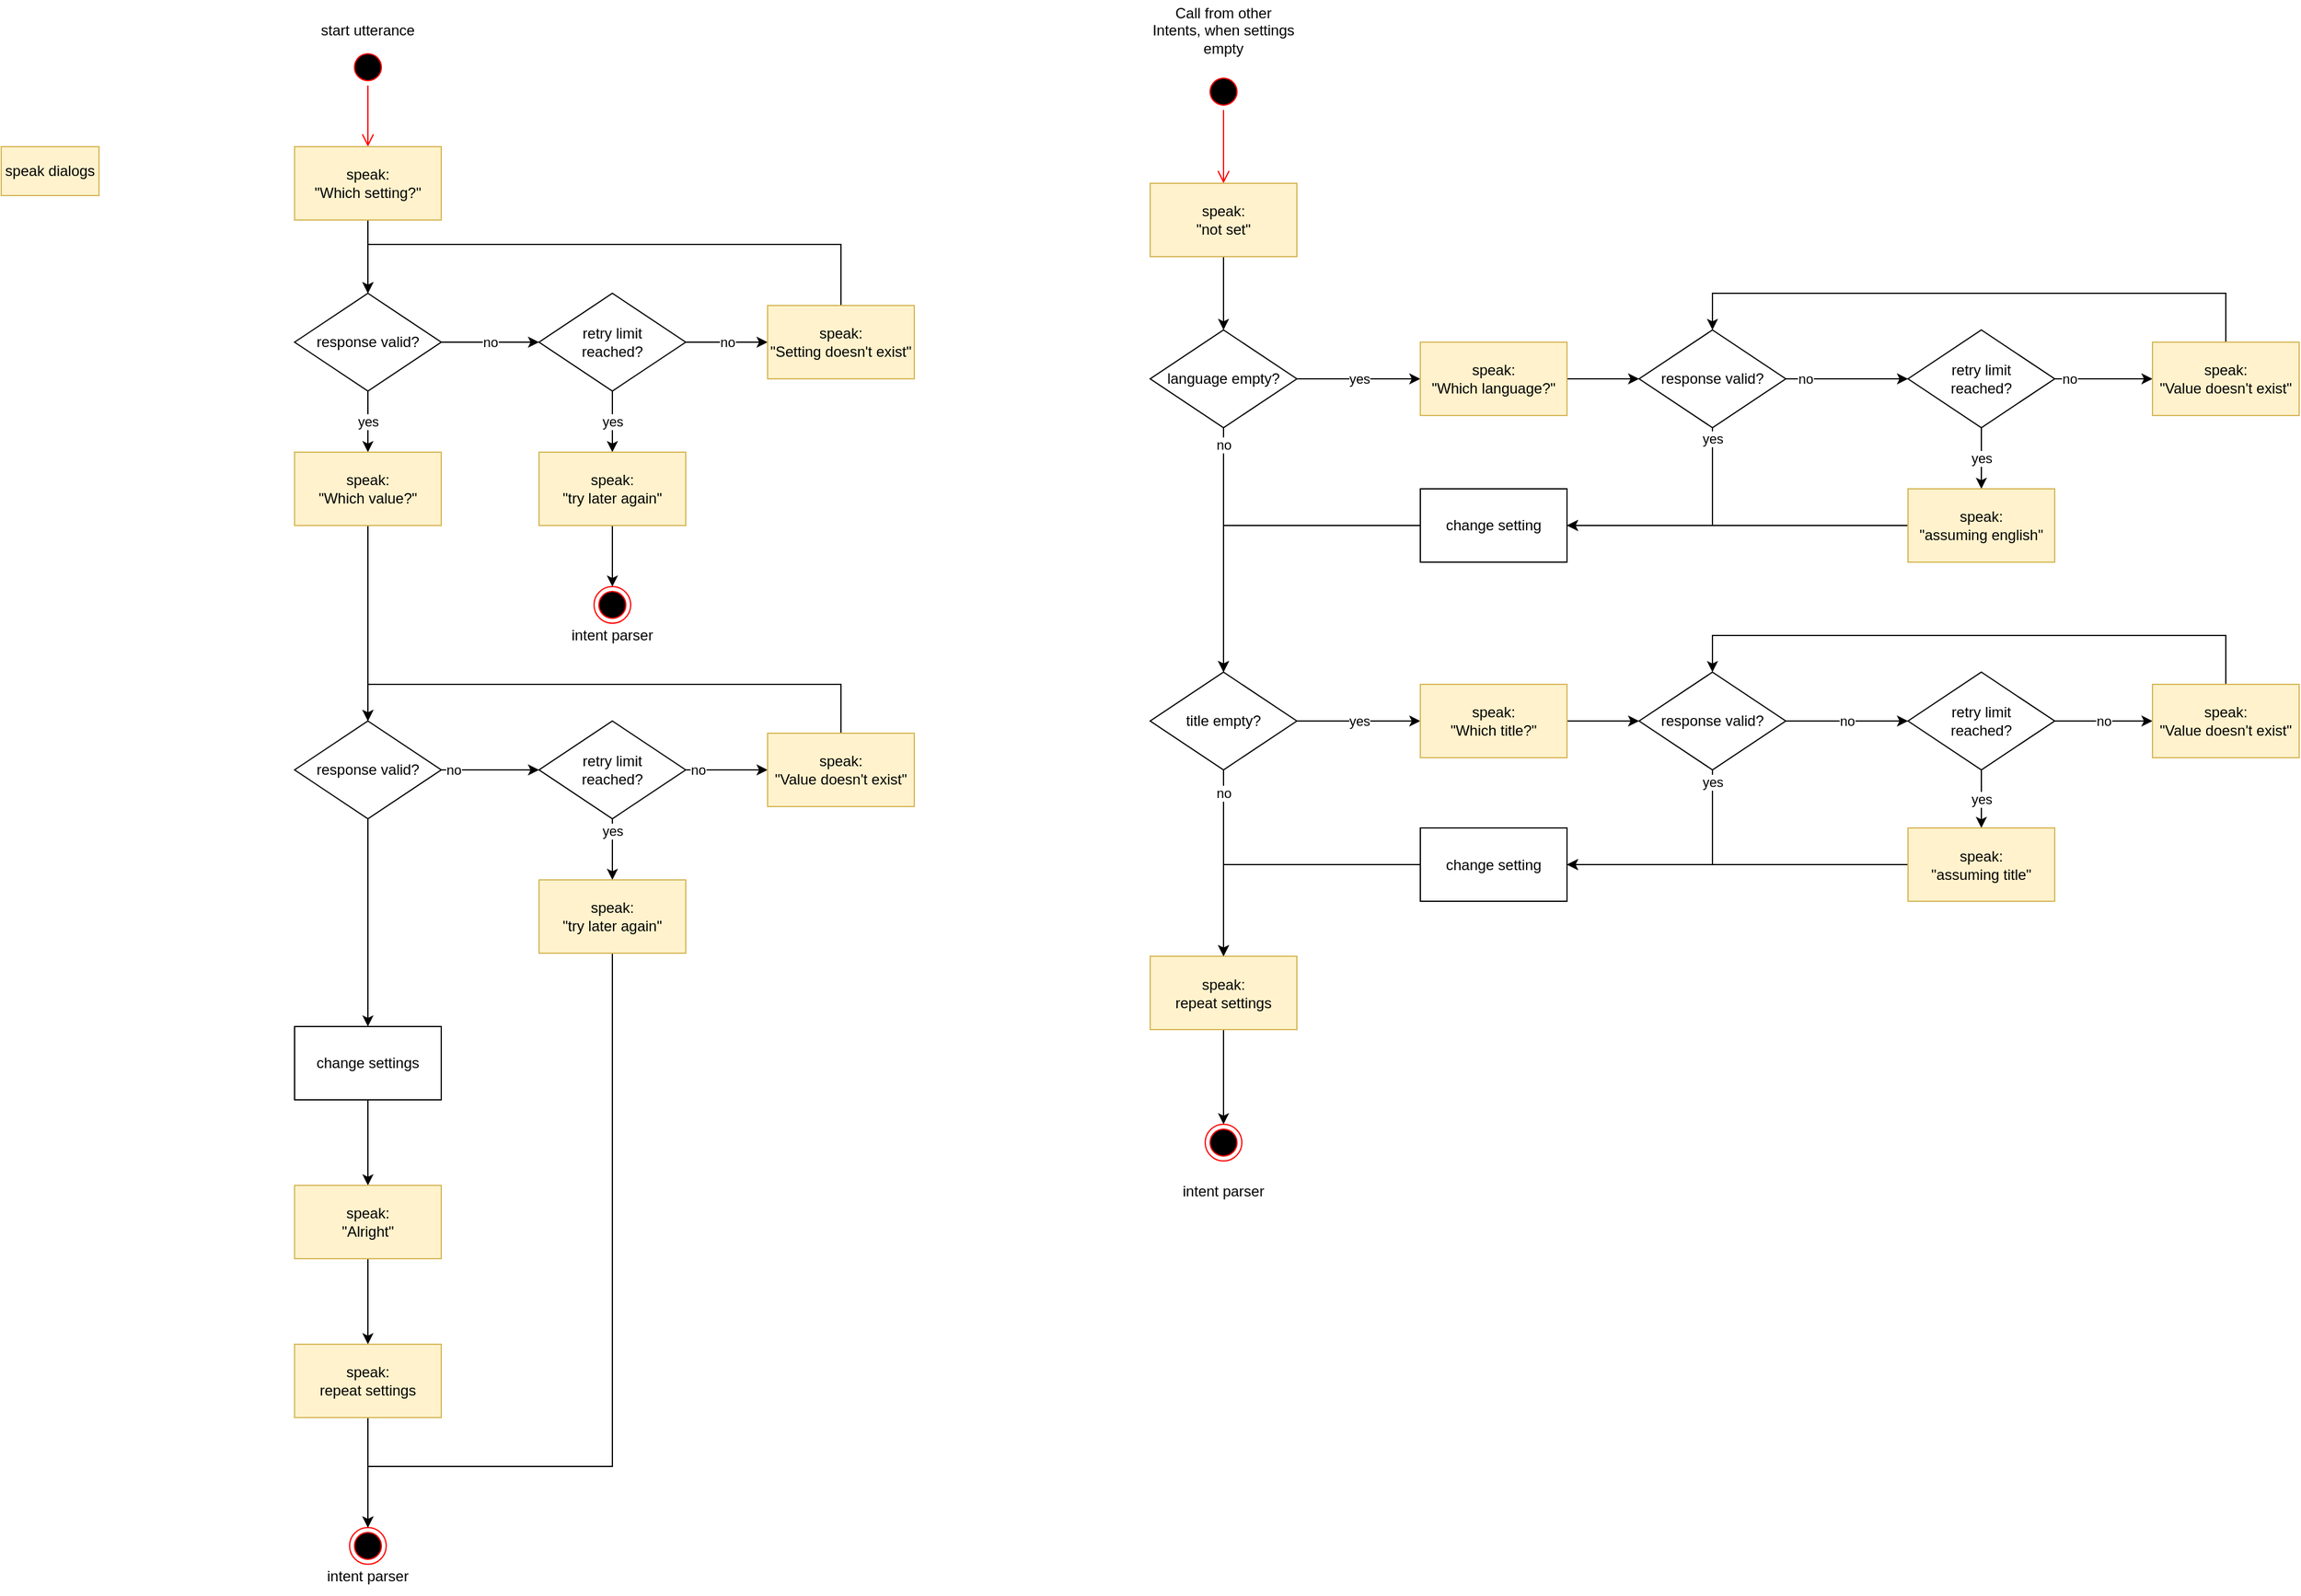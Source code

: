 <mxfile version="14.1.8" type="device"><diagram id="C5RBs43oDa-KdzZeNtuy" name="Page-1"><mxGraphModel dx="2172" dy="2781" grid="1" gridSize="10" guides="1" tooltips="1" connect="1" arrows="1" fold="1" page="1" pageScale="1" pageWidth="827" pageHeight="1169" math="0" shadow="0"><root><mxCell id="WIyWlLk6GJQsqaUBKTNV-0"/><mxCell id="WIyWlLk6GJQsqaUBKTNV-1" parent="WIyWlLk6GJQsqaUBKTNV-0"/><mxCell id="3QQpuneJnvgC7li6lilM-70" value="speak dialogs" style="rounded=0;whiteSpace=wrap;html=1;fillColor=#fff2cc;strokeColor=#d6b656;" parent="WIyWlLk6GJQsqaUBKTNV-1" vertex="1"><mxGeometry x="80" width="80" height="40" as="geometry"/></mxCell><mxCell id="1Pgt1DH3HRJ9_toSjhPw-0" value="" style="ellipse;html=1;shape=startState;fillColor=#000000;strokeColor=#ff0000;" parent="WIyWlLk6GJQsqaUBKTNV-1" vertex="1"><mxGeometry x="365" y="-80" width="30" height="30" as="geometry"/></mxCell><mxCell id="1Pgt1DH3HRJ9_toSjhPw-1" value="" style="edgeStyle=orthogonalEdgeStyle;html=1;verticalAlign=bottom;endArrow=open;endSize=8;strokeColor=#ff0000;rounded=0;entryX=0.5;entryY=0;entryDx=0;entryDy=0;" parent="WIyWlLk6GJQsqaUBKTNV-1" source="1Pgt1DH3HRJ9_toSjhPw-0" target="oGBUWIKl5ij2WDMDeETl-0" edge="1"><mxGeometry relative="1" as="geometry"><mxPoint x="380" as="targetPoint"/></mxGeometry></mxCell><mxCell id="1Pgt1DH3HRJ9_toSjhPw-2" value="start utterance" style="text;html=1;strokeColor=none;fillColor=none;align=center;verticalAlign=middle;whiteSpace=wrap;rounded=0;" parent="WIyWlLk6GJQsqaUBKTNV-1" vertex="1"><mxGeometry x="320" y="-110" width="120" height="30" as="geometry"/></mxCell><mxCell id="1Pgt1DH3HRJ9_toSjhPw-7" value="" style="ellipse;html=1;shape=endState;fillColor=#000000;strokeColor=#ff0000;" parent="WIyWlLk6GJQsqaUBKTNV-1" vertex="1"><mxGeometry x="565" y="360" width="30" height="30" as="geometry"/></mxCell><mxCell id="1Pgt1DH3HRJ9_toSjhPw-8" value="intent parser" style="text;html=1;strokeColor=none;fillColor=none;align=center;verticalAlign=middle;whiteSpace=wrap;rounded=0;" parent="WIyWlLk6GJQsqaUBKTNV-1" vertex="1"><mxGeometry x="520" y="385" width="120" height="30" as="geometry"/></mxCell><mxCell id="oGBUWIKl5ij2WDMDeETl-3" style="edgeStyle=orthogonalEdgeStyle;rounded=0;orthogonalLoop=1;jettySize=auto;html=1;exitX=0.5;exitY=1;exitDx=0;exitDy=0;entryX=0.5;entryY=0;entryDx=0;entryDy=0;" parent="WIyWlLk6GJQsqaUBKTNV-1" source="oGBUWIKl5ij2WDMDeETl-0" target="oGBUWIKl5ij2WDMDeETl-2" edge="1"><mxGeometry relative="1" as="geometry"/></mxCell><mxCell id="oGBUWIKl5ij2WDMDeETl-0" value="speak:&lt;br&gt;&quot;Which setting?&quot;" style="rounded=0;whiteSpace=wrap;html=1;fillColor=#fff2cc;strokeColor=#d6b656;" parent="WIyWlLk6GJQsqaUBKTNV-1" vertex="1"><mxGeometry x="320" width="120" height="60" as="geometry"/></mxCell><mxCell id="oGBUWIKl5ij2WDMDeETl-5" value="no" style="edgeStyle=orthogonalEdgeStyle;rounded=0;orthogonalLoop=1;jettySize=auto;html=1;exitX=1;exitY=0.5;exitDx=0;exitDy=0;entryX=0;entryY=0.5;entryDx=0;entryDy=0;" parent="WIyWlLk6GJQsqaUBKTNV-1" source="oGBUWIKl5ij2WDMDeETl-2" target="oGBUWIKl5ij2WDMDeETl-4" edge="1"><mxGeometry relative="1" as="geometry"/></mxCell><mxCell id="oGBUWIKl5ij2WDMDeETl-14" value="yes" style="edgeStyle=orthogonalEdgeStyle;rounded=0;orthogonalLoop=1;jettySize=auto;html=1;" parent="WIyWlLk6GJQsqaUBKTNV-1" source="oGBUWIKl5ij2WDMDeETl-2" target="oGBUWIKl5ij2WDMDeETl-13" edge="1"><mxGeometry relative="1" as="geometry"/></mxCell><mxCell id="oGBUWIKl5ij2WDMDeETl-2" value="response valid?" style="rhombus;whiteSpace=wrap;html=1;" parent="WIyWlLk6GJQsqaUBKTNV-1" vertex="1"><mxGeometry x="320" y="120" width="120" height="80" as="geometry"/></mxCell><mxCell id="oGBUWIKl5ij2WDMDeETl-7" value="no" style="edgeStyle=orthogonalEdgeStyle;rounded=0;orthogonalLoop=1;jettySize=auto;html=1;" parent="WIyWlLk6GJQsqaUBKTNV-1" source="oGBUWIKl5ij2WDMDeETl-4" target="oGBUWIKl5ij2WDMDeETl-6" edge="1"><mxGeometry relative="1" as="geometry"/></mxCell><mxCell id="oGBUWIKl5ij2WDMDeETl-10" value="yes" style="edgeStyle=orthogonalEdgeStyle;rounded=0;orthogonalLoop=1;jettySize=auto;html=1;" parent="WIyWlLk6GJQsqaUBKTNV-1" source="oGBUWIKl5ij2WDMDeETl-4" target="oGBUWIKl5ij2WDMDeETl-9" edge="1"><mxGeometry relative="1" as="geometry"/></mxCell><mxCell id="oGBUWIKl5ij2WDMDeETl-4" value="retry limit &lt;br&gt;reached?" style="rhombus;whiteSpace=wrap;html=1;" parent="WIyWlLk6GJQsqaUBKTNV-1" vertex="1"><mxGeometry x="520" y="120" width="120" height="80" as="geometry"/></mxCell><mxCell id="oGBUWIKl5ij2WDMDeETl-8" style="edgeStyle=orthogonalEdgeStyle;rounded=0;orthogonalLoop=1;jettySize=auto;html=1;exitX=0.5;exitY=0;exitDx=0;exitDy=0;entryX=0.5;entryY=0;entryDx=0;entryDy=0;" parent="WIyWlLk6GJQsqaUBKTNV-1" source="oGBUWIKl5ij2WDMDeETl-6" target="oGBUWIKl5ij2WDMDeETl-2" edge="1"><mxGeometry relative="1" as="geometry"><Array as="points"><mxPoint x="767" y="80"/><mxPoint x="380" y="80"/></Array></mxGeometry></mxCell><mxCell id="oGBUWIKl5ij2WDMDeETl-6" value="speak:&lt;br&gt;&quot;Setting doesn't exist&quot;" style="rounded=0;whiteSpace=wrap;html=1;fillColor=#fff2cc;strokeColor=#d6b656;" parent="WIyWlLk6GJQsqaUBKTNV-1" vertex="1"><mxGeometry x="707" y="130" width="120" height="60" as="geometry"/></mxCell><mxCell id="oGBUWIKl5ij2WDMDeETl-12" style="edgeStyle=orthogonalEdgeStyle;rounded=0;orthogonalLoop=1;jettySize=auto;html=1;exitX=0.5;exitY=1;exitDx=0;exitDy=0;entryX=0.5;entryY=0;entryDx=0;entryDy=0;" parent="WIyWlLk6GJQsqaUBKTNV-1" source="oGBUWIKl5ij2WDMDeETl-9" target="1Pgt1DH3HRJ9_toSjhPw-7" edge="1"><mxGeometry relative="1" as="geometry"><mxPoint x="498" y="375" as="sourcePoint"/></mxGeometry></mxCell><mxCell id="oGBUWIKl5ij2WDMDeETl-9" value="speak:&lt;br&gt;&quot;try later again&quot;" style="rounded=0;whiteSpace=wrap;html=1;fillColor=#fff2cc;strokeColor=#d6b656;" parent="WIyWlLk6GJQsqaUBKTNV-1" vertex="1"><mxGeometry x="520" y="250" width="120" height="60" as="geometry"/></mxCell><mxCell id="oGBUWIKl5ij2WDMDeETl-16" style="edgeStyle=orthogonalEdgeStyle;rounded=0;orthogonalLoop=1;jettySize=auto;html=1;exitX=0.5;exitY=1;exitDx=0;exitDy=0;entryX=0.5;entryY=0;entryDx=0;entryDy=0;" parent="WIyWlLk6GJQsqaUBKTNV-1" source="oGBUWIKl5ij2WDMDeETl-13" target="oGBUWIKl5ij2WDMDeETl-15" edge="1"><mxGeometry relative="1" as="geometry"/></mxCell><mxCell id="oGBUWIKl5ij2WDMDeETl-13" value="speak:&lt;br&gt;&quot;Which value?&quot;" style="rounded=0;whiteSpace=wrap;html=1;fillColor=#fff2cc;strokeColor=#d6b656;" parent="WIyWlLk6GJQsqaUBKTNV-1" vertex="1"><mxGeometry x="320" y="250" width="120" height="60" as="geometry"/></mxCell><mxCell id="oGBUWIKl5ij2WDMDeETl-25" value="no" style="edgeStyle=orthogonalEdgeStyle;rounded=0;orthogonalLoop=1;jettySize=auto;html=1;" parent="WIyWlLk6GJQsqaUBKTNV-1" source="oGBUWIKl5ij2WDMDeETl-15" target="oGBUWIKl5ij2WDMDeETl-21" edge="1"><mxGeometry x="-0.75" relative="1" as="geometry"><mxPoint as="offset"/></mxGeometry></mxCell><mxCell id="oGBUWIKl5ij2WDMDeETl-28" style="edgeStyle=orthogonalEdgeStyle;rounded=0;orthogonalLoop=1;jettySize=auto;html=1;exitX=0.5;exitY=1;exitDx=0;exitDy=0;entryX=0.5;entryY=0;entryDx=0;entryDy=0;" parent="WIyWlLk6GJQsqaUBKTNV-1" source="oGBUWIKl5ij2WDMDeETl-15" target="oGBUWIKl5ij2WDMDeETl-27" edge="1"><mxGeometry relative="1" as="geometry"/></mxCell><mxCell id="oGBUWIKl5ij2WDMDeETl-15" value="response valid?" style="rhombus;whiteSpace=wrap;html=1;" parent="WIyWlLk6GJQsqaUBKTNV-1" vertex="1"><mxGeometry x="320" y="470" width="120" height="80" as="geometry"/></mxCell><mxCell id="oGBUWIKl5ij2WDMDeETl-17" value="" style="ellipse;html=1;shape=endState;fillColor=#000000;strokeColor=#ff0000;" parent="WIyWlLk6GJQsqaUBKTNV-1" vertex="1"><mxGeometry x="365" y="1130" width="30" height="30" as="geometry"/></mxCell><mxCell id="oGBUWIKl5ij2WDMDeETl-18" value="intent parser" style="text;html=1;strokeColor=none;fillColor=none;align=center;verticalAlign=middle;whiteSpace=wrap;rounded=0;" parent="WIyWlLk6GJQsqaUBKTNV-1" vertex="1"><mxGeometry x="320" y="1155" width="120" height="30" as="geometry"/></mxCell><mxCell id="oGBUWIKl5ij2WDMDeETl-19" value="no" style="edgeStyle=orthogonalEdgeStyle;rounded=0;orthogonalLoop=1;jettySize=auto;html=1;" parent="WIyWlLk6GJQsqaUBKTNV-1" source="oGBUWIKl5ij2WDMDeETl-21" target="oGBUWIKl5ij2WDMDeETl-22" edge="1"><mxGeometry x="-0.702" relative="1" as="geometry"><mxPoint as="offset"/></mxGeometry></mxCell><mxCell id="oGBUWIKl5ij2WDMDeETl-20" value="yes" style="edgeStyle=orthogonalEdgeStyle;rounded=0;orthogonalLoop=1;jettySize=auto;html=1;" parent="WIyWlLk6GJQsqaUBKTNV-1" source="oGBUWIKl5ij2WDMDeETl-21" target="oGBUWIKl5ij2WDMDeETl-24" edge="1"><mxGeometry x="-0.6" relative="1" as="geometry"><mxPoint as="offset"/></mxGeometry></mxCell><mxCell id="oGBUWIKl5ij2WDMDeETl-21" value="retry limit &lt;br&gt;reached?" style="rhombus;whiteSpace=wrap;html=1;" parent="WIyWlLk6GJQsqaUBKTNV-1" vertex="1"><mxGeometry x="520" y="470" width="120" height="80" as="geometry"/></mxCell><mxCell id="oGBUWIKl5ij2WDMDeETl-26" style="edgeStyle=orthogonalEdgeStyle;rounded=0;orthogonalLoop=1;jettySize=auto;html=1;exitX=0.5;exitY=0;exitDx=0;exitDy=0;entryX=0.5;entryY=0;entryDx=0;entryDy=0;" parent="WIyWlLk6GJQsqaUBKTNV-1" source="oGBUWIKl5ij2WDMDeETl-22" target="oGBUWIKl5ij2WDMDeETl-15" edge="1"><mxGeometry relative="1" as="geometry"><Array as="points"><mxPoint x="767" y="440"/><mxPoint x="380" y="440"/></Array></mxGeometry></mxCell><mxCell id="oGBUWIKl5ij2WDMDeETl-22" value="speak:&lt;br&gt;&quot;Value doesn't exist&quot;" style="rounded=0;whiteSpace=wrap;html=1;fillColor=#fff2cc;strokeColor=#d6b656;" parent="WIyWlLk6GJQsqaUBKTNV-1" vertex="1"><mxGeometry x="707" y="480" width="120" height="60" as="geometry"/></mxCell><mxCell id="oGBUWIKl5ij2WDMDeETl-23" style="edgeStyle=orthogonalEdgeStyle;rounded=0;orthogonalLoop=1;jettySize=auto;html=1;exitX=0.5;exitY=1;exitDx=0;exitDy=0;entryX=0.5;entryY=0;entryDx=0;entryDy=0;" parent="WIyWlLk6GJQsqaUBKTNV-1" source="oGBUWIKl5ij2WDMDeETl-24" target="oGBUWIKl5ij2WDMDeETl-17" edge="1"><mxGeometry relative="1" as="geometry"><Array as="points"><mxPoint x="580" y="1080"/><mxPoint x="380" y="1080"/></Array></mxGeometry></mxCell><mxCell id="oGBUWIKl5ij2WDMDeETl-24" value="speak:&lt;br&gt;&quot;try later again&quot;" style="rounded=0;whiteSpace=wrap;html=1;fillColor=#fff2cc;strokeColor=#d6b656;" parent="WIyWlLk6GJQsqaUBKTNV-1" vertex="1"><mxGeometry x="520" y="600" width="120" height="60" as="geometry"/></mxCell><mxCell id="oGBUWIKl5ij2WDMDeETl-31" value="" style="edgeStyle=orthogonalEdgeStyle;rounded=0;orthogonalLoop=1;jettySize=auto;html=1;" parent="WIyWlLk6GJQsqaUBKTNV-1" source="oGBUWIKl5ij2WDMDeETl-27" target="oGBUWIKl5ij2WDMDeETl-29" edge="1"><mxGeometry relative="1" as="geometry"/></mxCell><mxCell id="oGBUWIKl5ij2WDMDeETl-27" value="change settings" style="rounded=0;whiteSpace=wrap;html=1;" parent="WIyWlLk6GJQsqaUBKTNV-1" vertex="1"><mxGeometry x="320" y="720" width="120" height="60" as="geometry"/></mxCell><mxCell id="oGBUWIKl5ij2WDMDeETl-33" style="edgeStyle=orthogonalEdgeStyle;rounded=0;orthogonalLoop=1;jettySize=auto;html=1;exitX=0.5;exitY=1;exitDx=0;exitDy=0;entryX=0.5;entryY=0;entryDx=0;entryDy=0;" parent="WIyWlLk6GJQsqaUBKTNV-1" source="oGBUWIKl5ij2WDMDeETl-29" target="oGBUWIKl5ij2WDMDeETl-32" edge="1"><mxGeometry relative="1" as="geometry"/></mxCell><mxCell id="oGBUWIKl5ij2WDMDeETl-29" value="speak:&lt;br&gt;&quot;Alright&quot;" style="rounded=0;whiteSpace=wrap;html=1;fillColor=#fff2cc;strokeColor=#d6b656;" parent="WIyWlLk6GJQsqaUBKTNV-1" vertex="1"><mxGeometry x="320" y="850" width="120" height="60" as="geometry"/></mxCell><mxCell id="Q89RNK5-f91nbeF9rVxa-5" style="edgeStyle=orthogonalEdgeStyle;rounded=0;orthogonalLoop=1;jettySize=auto;html=1;exitX=0.5;exitY=1;exitDx=0;exitDy=0;" edge="1" parent="WIyWlLk6GJQsqaUBKTNV-1" source="oGBUWIKl5ij2WDMDeETl-32"><mxGeometry relative="1" as="geometry"><mxPoint x="380" y="1130" as="targetPoint"/></mxGeometry></mxCell><mxCell id="oGBUWIKl5ij2WDMDeETl-32" value="speak:&lt;br&gt;repeat settings" style="rounded=0;whiteSpace=wrap;html=1;fillColor=#fff2cc;strokeColor=#d6b656;" parent="WIyWlLk6GJQsqaUBKTNV-1" vertex="1"><mxGeometry x="320" y="980" width="120" height="60" as="geometry"/></mxCell><mxCell id="oGBUWIKl5ij2WDMDeETl-38" value="" style="ellipse;html=1;shape=startState;fillColor=#000000;strokeColor=#ff0000;" parent="WIyWlLk6GJQsqaUBKTNV-1" vertex="1"><mxGeometry x="1065" y="-60" width="30" height="30" as="geometry"/></mxCell><mxCell id="oGBUWIKl5ij2WDMDeETl-39" value="" style="edgeStyle=orthogonalEdgeStyle;html=1;verticalAlign=bottom;endArrow=open;endSize=8;strokeColor=#ff0000;rounded=0;" parent="WIyWlLk6GJQsqaUBKTNV-1" source="oGBUWIKl5ij2WDMDeETl-38" edge="1"><mxGeometry relative="1" as="geometry"><mxPoint x="1080" y="30" as="targetPoint"/></mxGeometry></mxCell><mxCell id="oGBUWIKl5ij2WDMDeETl-42" value="" style="edgeStyle=orthogonalEdgeStyle;rounded=0;orthogonalLoop=1;jettySize=auto;html=1;" parent="WIyWlLk6GJQsqaUBKTNV-1" source="oGBUWIKl5ij2WDMDeETl-40" target="oGBUWIKl5ij2WDMDeETl-41" edge="1"><mxGeometry relative="1" as="geometry"/></mxCell><mxCell id="oGBUWIKl5ij2WDMDeETl-40" value="speak:&lt;br&gt;&quot;not set&quot;" style="rounded=0;whiteSpace=wrap;html=1;fillColor=#fff2cc;strokeColor=#d6b656;" parent="WIyWlLk6GJQsqaUBKTNV-1" vertex="1"><mxGeometry x="1020" y="30" width="120" height="60" as="geometry"/></mxCell><mxCell id="oGBUWIKl5ij2WDMDeETl-44" value="no" style="edgeStyle=orthogonalEdgeStyle;rounded=0;orthogonalLoop=1;jettySize=auto;html=1;" parent="WIyWlLk6GJQsqaUBKTNV-1" source="oGBUWIKl5ij2WDMDeETl-41" target="oGBUWIKl5ij2WDMDeETl-43" edge="1"><mxGeometry x="-0.867" relative="1" as="geometry"><mxPoint as="offset"/></mxGeometry></mxCell><mxCell id="oGBUWIKl5ij2WDMDeETl-46" value="yes" style="edgeStyle=orthogonalEdgeStyle;rounded=0;orthogonalLoop=1;jettySize=auto;html=1;" parent="WIyWlLk6GJQsqaUBKTNV-1" source="oGBUWIKl5ij2WDMDeETl-41" target="oGBUWIKl5ij2WDMDeETl-45" edge="1"><mxGeometry relative="1" as="geometry"/></mxCell><mxCell id="oGBUWIKl5ij2WDMDeETl-41" value="language empty?" style="rhombus;whiteSpace=wrap;html=1;" parent="WIyWlLk6GJQsqaUBKTNV-1" vertex="1"><mxGeometry x="1020" y="150" width="120" height="80" as="geometry"/></mxCell><mxCell id="oGBUWIKl5ij2WDMDeETl-70" value="yes" style="edgeStyle=orthogonalEdgeStyle;rounded=0;orthogonalLoop=1;jettySize=auto;html=1;" parent="WIyWlLk6GJQsqaUBKTNV-1" source="oGBUWIKl5ij2WDMDeETl-43" target="oGBUWIKl5ij2WDMDeETl-61" edge="1"><mxGeometry relative="1" as="geometry"/></mxCell><mxCell id="oGBUWIKl5ij2WDMDeETl-72" value="no" style="edgeStyle=orthogonalEdgeStyle;rounded=0;orthogonalLoop=1;jettySize=auto;html=1;exitX=0.5;exitY=1;exitDx=0;exitDy=0;entryX=0.5;entryY=0;entryDx=0;entryDy=0;" parent="WIyWlLk6GJQsqaUBKTNV-1" source="oGBUWIKl5ij2WDMDeETl-43" target="oGBUWIKl5ij2WDMDeETl-71" edge="1"><mxGeometry x="-0.767" relative="1" as="geometry"><mxPoint y="1" as="offset"/></mxGeometry></mxCell><mxCell id="oGBUWIKl5ij2WDMDeETl-43" value="title empty?" style="rhombus;whiteSpace=wrap;html=1;" parent="WIyWlLk6GJQsqaUBKTNV-1" vertex="1"><mxGeometry x="1020" y="430" width="120" height="80" as="geometry"/></mxCell><mxCell id="oGBUWIKl5ij2WDMDeETl-59" value="" style="edgeStyle=orthogonalEdgeStyle;rounded=0;orthogonalLoop=1;jettySize=auto;html=1;" parent="WIyWlLk6GJQsqaUBKTNV-1" source="oGBUWIKl5ij2WDMDeETl-45" target="oGBUWIKl5ij2WDMDeETl-49" edge="1"><mxGeometry relative="1" as="geometry"/></mxCell><mxCell id="oGBUWIKl5ij2WDMDeETl-45" value="speak:&lt;br&gt;&quot;Which language?&quot;" style="rounded=0;whiteSpace=wrap;html=1;fillColor=#fff2cc;strokeColor=#d6b656;" parent="WIyWlLk6GJQsqaUBKTNV-1" vertex="1"><mxGeometry x="1241" y="160" width="120" height="60" as="geometry"/></mxCell><mxCell id="oGBUWIKl5ij2WDMDeETl-47" value="no" style="edgeStyle=orthogonalEdgeStyle;rounded=0;orthogonalLoop=1;jettySize=auto;html=1;" parent="WIyWlLk6GJQsqaUBKTNV-1" source="oGBUWIKl5ij2WDMDeETl-49" target="oGBUWIKl5ij2WDMDeETl-54" edge="1"><mxGeometry x="-0.684" relative="1" as="geometry"><mxPoint as="offset"/></mxGeometry></mxCell><mxCell id="oGBUWIKl5ij2WDMDeETl-48" value="yes" style="edgeStyle=orthogonalEdgeStyle;rounded=0;orthogonalLoop=1;jettySize=auto;html=1;exitX=0.5;exitY=1;exitDx=0;exitDy=0;entryX=1;entryY=0.5;entryDx=0;entryDy=0;" parent="WIyWlLk6GJQsqaUBKTNV-1" source="oGBUWIKl5ij2WDMDeETl-49" target="oGBUWIKl5ij2WDMDeETl-73" edge="1"><mxGeometry x="-0.91" relative="1" as="geometry"><mxPoint x="1485" y="390" as="targetPoint"/><mxPoint as="offset"/></mxGeometry></mxCell><mxCell id="oGBUWIKl5ij2WDMDeETl-49" value="response valid?" style="rhombus;whiteSpace=wrap;html=1;" parent="WIyWlLk6GJQsqaUBKTNV-1" vertex="1"><mxGeometry x="1420" y="150" width="120" height="80" as="geometry"/></mxCell><mxCell id="oGBUWIKl5ij2WDMDeETl-52" value="no" style="edgeStyle=orthogonalEdgeStyle;rounded=0;orthogonalLoop=1;jettySize=auto;html=1;" parent="WIyWlLk6GJQsqaUBKTNV-1" source="oGBUWIKl5ij2WDMDeETl-54" target="oGBUWIKl5ij2WDMDeETl-56" edge="1"><mxGeometry x="-0.702" relative="1" as="geometry"><mxPoint as="offset"/></mxGeometry></mxCell><mxCell id="oGBUWIKl5ij2WDMDeETl-53" value="yes" style="edgeStyle=orthogonalEdgeStyle;rounded=0;orthogonalLoop=1;jettySize=auto;html=1;" parent="WIyWlLk6GJQsqaUBKTNV-1" source="oGBUWIKl5ij2WDMDeETl-54" target="oGBUWIKl5ij2WDMDeETl-58" edge="1"><mxGeometry relative="1" as="geometry"/></mxCell><mxCell id="oGBUWIKl5ij2WDMDeETl-54" value="retry limit &lt;br&gt;reached?" style="rhombus;whiteSpace=wrap;html=1;" parent="WIyWlLk6GJQsqaUBKTNV-1" vertex="1"><mxGeometry x="1640" y="150" width="120" height="80" as="geometry"/></mxCell><mxCell id="oGBUWIKl5ij2WDMDeETl-55" style="edgeStyle=orthogonalEdgeStyle;rounded=0;orthogonalLoop=1;jettySize=auto;html=1;exitX=0.5;exitY=0;exitDx=0;exitDy=0;entryX=0.5;entryY=0;entryDx=0;entryDy=0;" parent="WIyWlLk6GJQsqaUBKTNV-1" source="oGBUWIKl5ij2WDMDeETl-56" target="oGBUWIKl5ij2WDMDeETl-49" edge="1"><mxGeometry relative="1" as="geometry"><Array as="points"><mxPoint x="1872" y="120"/><mxPoint x="1485" y="120"/></Array></mxGeometry></mxCell><mxCell id="oGBUWIKl5ij2WDMDeETl-56" value="speak:&lt;br&gt;&quot;Value doesn't exist&quot;" style="rounded=0;whiteSpace=wrap;html=1;fillColor=#fff2cc;strokeColor=#d6b656;" parent="WIyWlLk6GJQsqaUBKTNV-1" vertex="1"><mxGeometry x="1840" y="160" width="120" height="60" as="geometry"/></mxCell><mxCell id="Q89RNK5-f91nbeF9rVxa-1" style="edgeStyle=orthogonalEdgeStyle;rounded=0;orthogonalLoop=1;jettySize=auto;html=1;exitX=0;exitY=0.5;exitDx=0;exitDy=0;entryX=1;entryY=0.5;entryDx=0;entryDy=0;" edge="1" parent="WIyWlLk6GJQsqaUBKTNV-1" source="oGBUWIKl5ij2WDMDeETl-58" target="oGBUWIKl5ij2WDMDeETl-73"><mxGeometry relative="1" as="geometry"/></mxCell><mxCell id="oGBUWIKl5ij2WDMDeETl-58" value="speak:&lt;br&gt;&quot;assuming english&quot;" style="rounded=0;whiteSpace=wrap;html=1;fillColor=#fff2cc;strokeColor=#d6b656;" parent="WIyWlLk6GJQsqaUBKTNV-1" vertex="1"><mxGeometry x="1640" y="280" width="120" height="60" as="geometry"/></mxCell><mxCell id="oGBUWIKl5ij2WDMDeETl-60" value="" style="edgeStyle=orthogonalEdgeStyle;rounded=0;orthogonalLoop=1;jettySize=auto;html=1;" parent="WIyWlLk6GJQsqaUBKTNV-1" source="oGBUWIKl5ij2WDMDeETl-61" target="oGBUWIKl5ij2WDMDeETl-63" edge="1"><mxGeometry relative="1" as="geometry"/></mxCell><mxCell id="oGBUWIKl5ij2WDMDeETl-61" value="speak:&lt;br&gt;&quot;Which title?&quot;" style="rounded=0;whiteSpace=wrap;html=1;fillColor=#fff2cc;strokeColor=#d6b656;" parent="WIyWlLk6GJQsqaUBKTNV-1" vertex="1"><mxGeometry x="1241" y="440" width="120" height="60" as="geometry"/></mxCell><mxCell id="oGBUWIKl5ij2WDMDeETl-62" value="no" style="edgeStyle=orthogonalEdgeStyle;rounded=0;orthogonalLoop=1;jettySize=auto;html=1;" parent="WIyWlLk6GJQsqaUBKTNV-1" source="oGBUWIKl5ij2WDMDeETl-63" target="oGBUWIKl5ij2WDMDeETl-66" edge="1"><mxGeometry relative="1" as="geometry"/></mxCell><mxCell id="oGBUWIKl5ij2WDMDeETl-76" value="yes" style="edgeStyle=orthogonalEdgeStyle;rounded=0;orthogonalLoop=1;jettySize=auto;html=1;exitX=0.5;exitY=1;exitDx=0;exitDy=0;entryX=1;entryY=0.5;entryDx=0;entryDy=0;" parent="WIyWlLk6GJQsqaUBKTNV-1" source="oGBUWIKl5ij2WDMDeETl-63" target="oGBUWIKl5ij2WDMDeETl-75" edge="1"><mxGeometry x="-0.899" relative="1" as="geometry"><mxPoint as="offset"/></mxGeometry></mxCell><mxCell id="oGBUWIKl5ij2WDMDeETl-63" value="response valid?" style="rhombus;whiteSpace=wrap;html=1;" parent="WIyWlLk6GJQsqaUBKTNV-1" vertex="1"><mxGeometry x="1420" y="430" width="120" height="80" as="geometry"/></mxCell><mxCell id="oGBUWIKl5ij2WDMDeETl-64" value="no" style="edgeStyle=orthogonalEdgeStyle;rounded=0;orthogonalLoop=1;jettySize=auto;html=1;" parent="WIyWlLk6GJQsqaUBKTNV-1" source="oGBUWIKl5ij2WDMDeETl-66" target="oGBUWIKl5ij2WDMDeETl-68" edge="1"><mxGeometry relative="1" as="geometry"/></mxCell><mxCell id="oGBUWIKl5ij2WDMDeETl-65" value="yes" style="edgeStyle=orthogonalEdgeStyle;rounded=0;orthogonalLoop=1;jettySize=auto;html=1;" parent="WIyWlLk6GJQsqaUBKTNV-1" source="oGBUWIKl5ij2WDMDeETl-66" target="oGBUWIKl5ij2WDMDeETl-69" edge="1"><mxGeometry relative="1" as="geometry"/></mxCell><mxCell id="oGBUWIKl5ij2WDMDeETl-66" value="retry limit &lt;br&gt;reached?" style="rhombus;whiteSpace=wrap;html=1;" parent="WIyWlLk6GJQsqaUBKTNV-1" vertex="1"><mxGeometry x="1640" y="430" width="120" height="80" as="geometry"/></mxCell><mxCell id="oGBUWIKl5ij2WDMDeETl-67" style="edgeStyle=orthogonalEdgeStyle;rounded=0;orthogonalLoop=1;jettySize=auto;html=1;exitX=0.5;exitY=0;exitDx=0;exitDy=0;entryX=0.5;entryY=0;entryDx=0;entryDy=0;" parent="WIyWlLk6GJQsqaUBKTNV-1" source="oGBUWIKl5ij2WDMDeETl-68" target="oGBUWIKl5ij2WDMDeETl-63" edge="1"><mxGeometry relative="1" as="geometry"><Array as="points"><mxPoint x="1900" y="400"/><mxPoint x="1480" y="400"/></Array></mxGeometry></mxCell><mxCell id="oGBUWIKl5ij2WDMDeETl-68" value="speak:&lt;br&gt;&quot;Value doesn't exist&quot;" style="rounded=0;whiteSpace=wrap;html=1;fillColor=#fff2cc;strokeColor=#d6b656;" parent="WIyWlLk6GJQsqaUBKTNV-1" vertex="1"><mxGeometry x="1840" y="440" width="120" height="60" as="geometry"/></mxCell><mxCell id="Q89RNK5-f91nbeF9rVxa-2" style="edgeStyle=orthogonalEdgeStyle;rounded=0;orthogonalLoop=1;jettySize=auto;html=1;exitX=0;exitY=0.5;exitDx=0;exitDy=0;entryX=1;entryY=0.5;entryDx=0;entryDy=0;" edge="1" parent="WIyWlLk6GJQsqaUBKTNV-1" source="oGBUWIKl5ij2WDMDeETl-69" target="oGBUWIKl5ij2WDMDeETl-75"><mxGeometry relative="1" as="geometry"/></mxCell><mxCell id="oGBUWIKl5ij2WDMDeETl-69" value="speak:&lt;br&gt;&quot;assuming title&quot;" style="rounded=0;whiteSpace=wrap;html=1;fillColor=#fff2cc;strokeColor=#d6b656;" parent="WIyWlLk6GJQsqaUBKTNV-1" vertex="1"><mxGeometry x="1640" y="557.5" width="120" height="60" as="geometry"/></mxCell><mxCell id="Q89RNK5-f91nbeF9rVxa-6" style="edgeStyle=orthogonalEdgeStyle;rounded=0;orthogonalLoop=1;jettySize=auto;html=1;exitX=0.5;exitY=1;exitDx=0;exitDy=0;entryX=0.5;entryY=0;entryDx=0;entryDy=0;" edge="1" parent="WIyWlLk6GJQsqaUBKTNV-1" source="oGBUWIKl5ij2WDMDeETl-71" target="Q89RNK5-f91nbeF9rVxa-3"><mxGeometry relative="1" as="geometry"/></mxCell><mxCell id="oGBUWIKl5ij2WDMDeETl-71" value="speak:&lt;br&gt;repeat settings" style="rounded=0;whiteSpace=wrap;html=1;fillColor=#fff2cc;strokeColor=#d6b656;" parent="WIyWlLk6GJQsqaUBKTNV-1" vertex="1"><mxGeometry x="1020" y="662.5" width="120" height="60" as="geometry"/></mxCell><mxCell id="oGBUWIKl5ij2WDMDeETl-74" style="edgeStyle=orthogonalEdgeStyle;rounded=0;orthogonalLoop=1;jettySize=auto;html=1;exitX=0;exitY=0.5;exitDx=0;exitDy=0;entryX=0.5;entryY=0;entryDx=0;entryDy=0;" parent="WIyWlLk6GJQsqaUBKTNV-1" source="oGBUWIKl5ij2WDMDeETl-73" target="oGBUWIKl5ij2WDMDeETl-43" edge="1"><mxGeometry relative="1" as="geometry"><mxPoint x="1080" y="380" as="targetPoint"/><Array as="points"><mxPoint x="1080" y="310"/></Array></mxGeometry></mxCell><mxCell id="oGBUWIKl5ij2WDMDeETl-73" value="change setting" style="rounded=0;whiteSpace=wrap;html=1;" parent="WIyWlLk6GJQsqaUBKTNV-1" vertex="1"><mxGeometry x="1241" y="280" width="120" height="60" as="geometry"/></mxCell><mxCell id="oGBUWIKl5ij2WDMDeETl-77" style="edgeStyle=orthogonalEdgeStyle;rounded=0;orthogonalLoop=1;jettySize=auto;html=1;exitX=0;exitY=0.5;exitDx=0;exitDy=0;entryX=0.5;entryY=0;entryDx=0;entryDy=0;" parent="WIyWlLk6GJQsqaUBKTNV-1" source="oGBUWIKl5ij2WDMDeETl-75" target="oGBUWIKl5ij2WDMDeETl-71" edge="1"><mxGeometry relative="1" as="geometry"/></mxCell><mxCell id="oGBUWIKl5ij2WDMDeETl-75" value="change setting" style="rounded=0;whiteSpace=wrap;html=1;" parent="WIyWlLk6GJQsqaUBKTNV-1" vertex="1"><mxGeometry x="1241" y="557.5" width="120" height="60" as="geometry"/></mxCell><mxCell id="Q89RNK5-f91nbeF9rVxa-0" value="Call from other Intents, when settings empty" style="text;html=1;strokeColor=none;fillColor=none;align=center;verticalAlign=middle;whiteSpace=wrap;rounded=0;" vertex="1" parent="WIyWlLk6GJQsqaUBKTNV-1"><mxGeometry x="1020" y="-120" width="120" height="50" as="geometry"/></mxCell><mxCell id="Q89RNK5-f91nbeF9rVxa-3" value="" style="ellipse;html=1;shape=endState;fillColor=#000000;strokeColor=#ff0000;" vertex="1" parent="WIyWlLk6GJQsqaUBKTNV-1"><mxGeometry x="1065" y="800" width="30" height="30" as="geometry"/></mxCell><mxCell id="Q89RNK5-f91nbeF9rVxa-4" value="intent parser" style="text;html=1;strokeColor=none;fillColor=none;align=center;verticalAlign=middle;whiteSpace=wrap;rounded=0;" vertex="1" parent="WIyWlLk6GJQsqaUBKTNV-1"><mxGeometry x="1020" y="840" width="120" height="30" as="geometry"/></mxCell></root></mxGraphModel></diagram></mxfile>